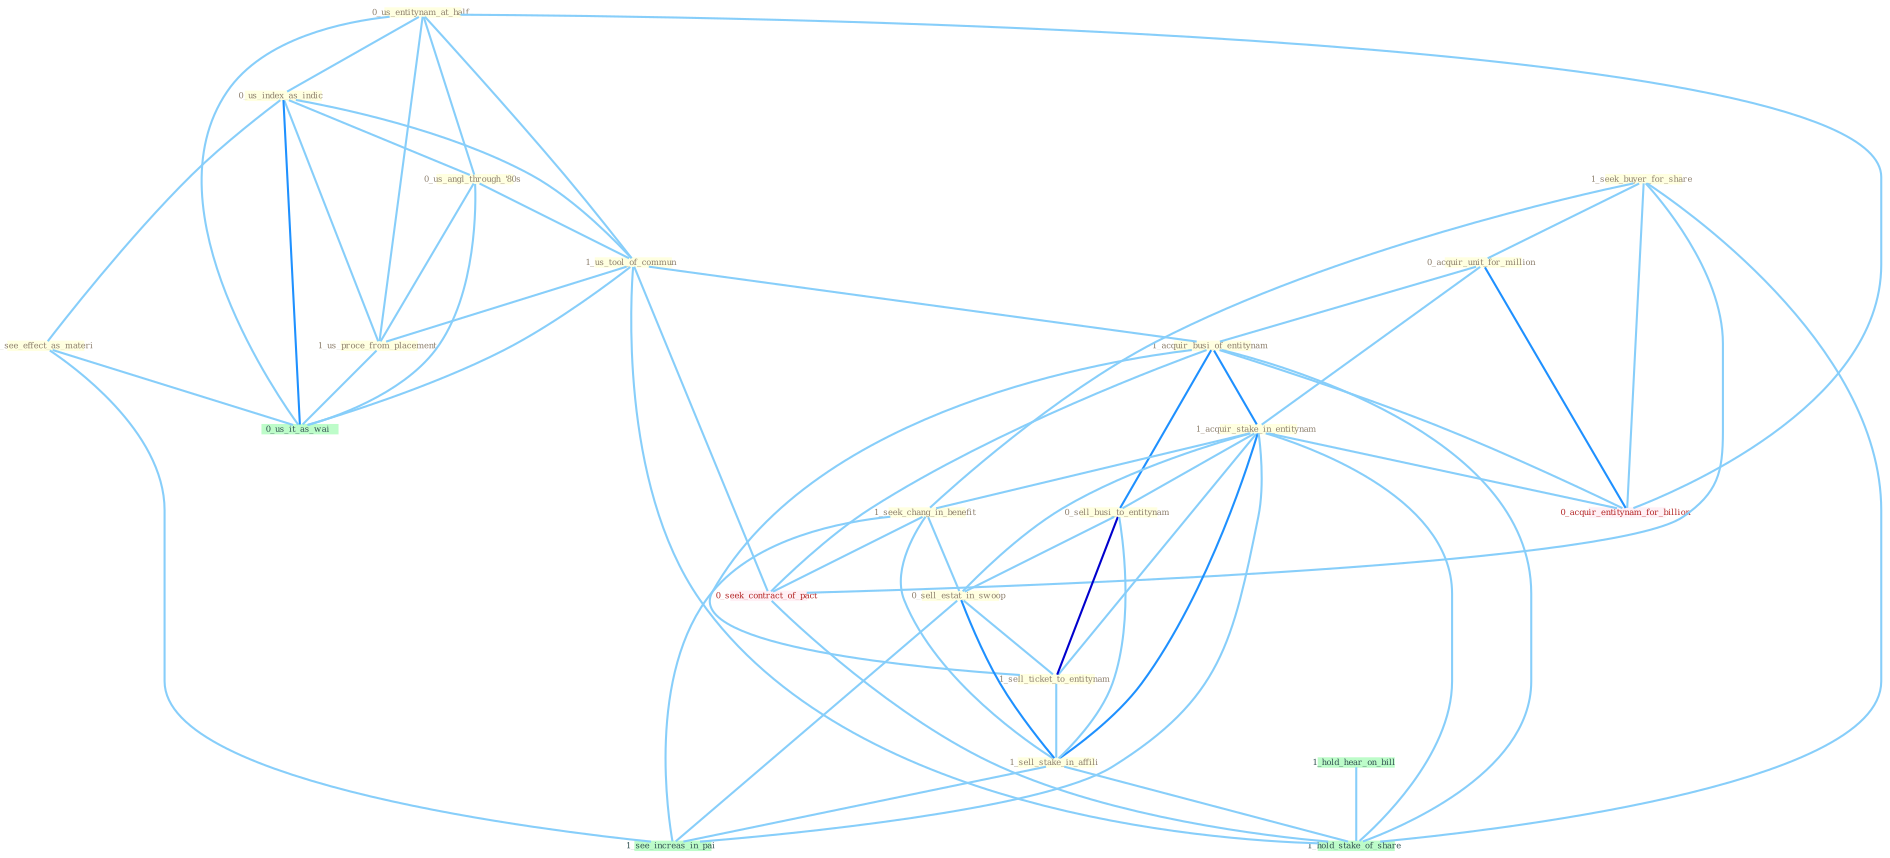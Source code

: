 Graph G{ 
    node
    [shape=polygon,style=filled,width=.5,height=.06,color="#BDFCC9",fixedsize=true,fontsize=4,
    fontcolor="#2f4f4f"];
    {node
    [color="#ffffe0", fontcolor="#8b7d6b"] "0_us_entitynam_at_half " "0_us_index_as_indic " "0_us_angl_through_'80s " "1_us_tool_of_commun " "1_seek_buyer_for_share " "0_acquir_unit_for_million " "1_us_proce_from_placement " "1_acquir_busi_of_entitynam " "0_see_effect_as_materi " "1_acquir_stake_in_entitynam " "0_sell_busi_to_entitynam " "1_seek_chang_in_benefit " "0_sell_estat_in_swoop " "1_sell_ticket_to_entitynam " "1_sell_stake_in_affili "}
{node [color="#fff0f5", fontcolor="#b22222"] "0_seek_contract_of_pact " "0_acquir_entitynam_for_billion "}
edge [color="#B0E2FF"];

	"0_us_entitynam_at_half " -- "0_us_index_as_indic " [w="1", color="#87cefa" ];
	"0_us_entitynam_at_half " -- "0_us_angl_through_'80s " [w="1", color="#87cefa" ];
	"0_us_entitynam_at_half " -- "1_us_tool_of_commun " [w="1", color="#87cefa" ];
	"0_us_entitynam_at_half " -- "1_us_proce_from_placement " [w="1", color="#87cefa" ];
	"0_us_entitynam_at_half " -- "0_us_it_as_wai " [w="1", color="#87cefa" ];
	"0_us_entitynam_at_half " -- "0_acquir_entitynam_for_billion " [w="1", color="#87cefa" ];
	"0_us_index_as_indic " -- "0_us_angl_through_'80s " [w="1", color="#87cefa" ];
	"0_us_index_as_indic " -- "1_us_tool_of_commun " [w="1", color="#87cefa" ];
	"0_us_index_as_indic " -- "1_us_proce_from_placement " [w="1", color="#87cefa" ];
	"0_us_index_as_indic " -- "0_see_effect_as_materi " [w="1", color="#87cefa" ];
	"0_us_index_as_indic " -- "0_us_it_as_wai " [w="2", color="#1e90ff" , len=0.8];
	"0_us_angl_through_'80s " -- "1_us_tool_of_commun " [w="1", color="#87cefa" ];
	"0_us_angl_through_'80s " -- "1_us_proce_from_placement " [w="1", color="#87cefa" ];
	"0_us_angl_through_'80s " -- "0_us_it_as_wai " [w="1", color="#87cefa" ];
	"1_us_tool_of_commun " -- "1_us_proce_from_placement " [w="1", color="#87cefa" ];
	"1_us_tool_of_commun " -- "1_acquir_busi_of_entitynam " [w="1", color="#87cefa" ];
	"1_us_tool_of_commun " -- "0_seek_contract_of_pact " [w="1", color="#87cefa" ];
	"1_us_tool_of_commun " -- "0_us_it_as_wai " [w="1", color="#87cefa" ];
	"1_us_tool_of_commun " -- "1_hold_stake_of_share " [w="1", color="#87cefa" ];
	"1_seek_buyer_for_share " -- "0_acquir_unit_for_million " [w="1", color="#87cefa" ];
	"1_seek_buyer_for_share " -- "1_seek_chang_in_benefit " [w="1", color="#87cefa" ];
	"1_seek_buyer_for_share " -- "0_seek_contract_of_pact " [w="1", color="#87cefa" ];
	"1_seek_buyer_for_share " -- "0_acquir_entitynam_for_billion " [w="1", color="#87cefa" ];
	"1_seek_buyer_for_share " -- "1_hold_stake_of_share " [w="1", color="#87cefa" ];
	"0_acquir_unit_for_million " -- "1_acquir_busi_of_entitynam " [w="1", color="#87cefa" ];
	"0_acquir_unit_for_million " -- "1_acquir_stake_in_entitynam " [w="1", color="#87cefa" ];
	"0_acquir_unit_for_million " -- "0_acquir_entitynam_for_billion " [w="2", color="#1e90ff" , len=0.8];
	"1_us_proce_from_placement " -- "0_us_it_as_wai " [w="1", color="#87cefa" ];
	"1_acquir_busi_of_entitynam " -- "1_acquir_stake_in_entitynam " [w="2", color="#1e90ff" , len=0.8];
	"1_acquir_busi_of_entitynam " -- "0_sell_busi_to_entitynam " [w="2", color="#1e90ff" , len=0.8];
	"1_acquir_busi_of_entitynam " -- "1_sell_ticket_to_entitynam " [w="1", color="#87cefa" ];
	"1_acquir_busi_of_entitynam " -- "0_seek_contract_of_pact " [w="1", color="#87cefa" ];
	"1_acquir_busi_of_entitynam " -- "0_acquir_entitynam_for_billion " [w="1", color="#87cefa" ];
	"1_acquir_busi_of_entitynam " -- "1_hold_stake_of_share " [w="1", color="#87cefa" ];
	"0_see_effect_as_materi " -- "0_us_it_as_wai " [w="1", color="#87cefa" ];
	"0_see_effect_as_materi " -- "1_see_increas_in_pai " [w="1", color="#87cefa" ];
	"1_acquir_stake_in_entitynam " -- "0_sell_busi_to_entitynam " [w="1", color="#87cefa" ];
	"1_acquir_stake_in_entitynam " -- "1_seek_chang_in_benefit " [w="1", color="#87cefa" ];
	"1_acquir_stake_in_entitynam " -- "0_sell_estat_in_swoop " [w="1", color="#87cefa" ];
	"1_acquir_stake_in_entitynam " -- "1_sell_ticket_to_entitynam " [w="1", color="#87cefa" ];
	"1_acquir_stake_in_entitynam " -- "1_sell_stake_in_affili " [w="2", color="#1e90ff" , len=0.8];
	"1_acquir_stake_in_entitynam " -- "0_acquir_entitynam_for_billion " [w="1", color="#87cefa" ];
	"1_acquir_stake_in_entitynam " -- "1_see_increas_in_pai " [w="1", color="#87cefa" ];
	"1_acquir_stake_in_entitynam " -- "1_hold_stake_of_share " [w="1", color="#87cefa" ];
	"0_sell_busi_to_entitynam " -- "0_sell_estat_in_swoop " [w="1", color="#87cefa" ];
	"0_sell_busi_to_entitynam " -- "1_sell_ticket_to_entitynam " [w="3", color="#0000cd" , len=0.6];
	"0_sell_busi_to_entitynam " -- "1_sell_stake_in_affili " [w="1", color="#87cefa" ];
	"1_seek_chang_in_benefit " -- "0_sell_estat_in_swoop " [w="1", color="#87cefa" ];
	"1_seek_chang_in_benefit " -- "1_sell_stake_in_affili " [w="1", color="#87cefa" ];
	"1_seek_chang_in_benefit " -- "0_seek_contract_of_pact " [w="1", color="#87cefa" ];
	"1_seek_chang_in_benefit " -- "1_see_increas_in_pai " [w="1", color="#87cefa" ];
	"0_sell_estat_in_swoop " -- "1_sell_ticket_to_entitynam " [w="1", color="#87cefa" ];
	"0_sell_estat_in_swoop " -- "1_sell_stake_in_affili " [w="2", color="#1e90ff" , len=0.8];
	"0_sell_estat_in_swoop " -- "1_see_increas_in_pai " [w="1", color="#87cefa" ];
	"1_sell_ticket_to_entitynam " -- "1_sell_stake_in_affili " [w="1", color="#87cefa" ];
	"1_sell_stake_in_affili " -- "1_see_increas_in_pai " [w="1", color="#87cefa" ];
	"1_sell_stake_in_affili " -- "1_hold_stake_of_share " [w="1", color="#87cefa" ];
	"0_seek_contract_of_pact " -- "1_hold_stake_of_share " [w="1", color="#87cefa" ];
	"1_hold_hear_on_bill " -- "1_hold_stake_of_share " [w="1", color="#87cefa" ];
}